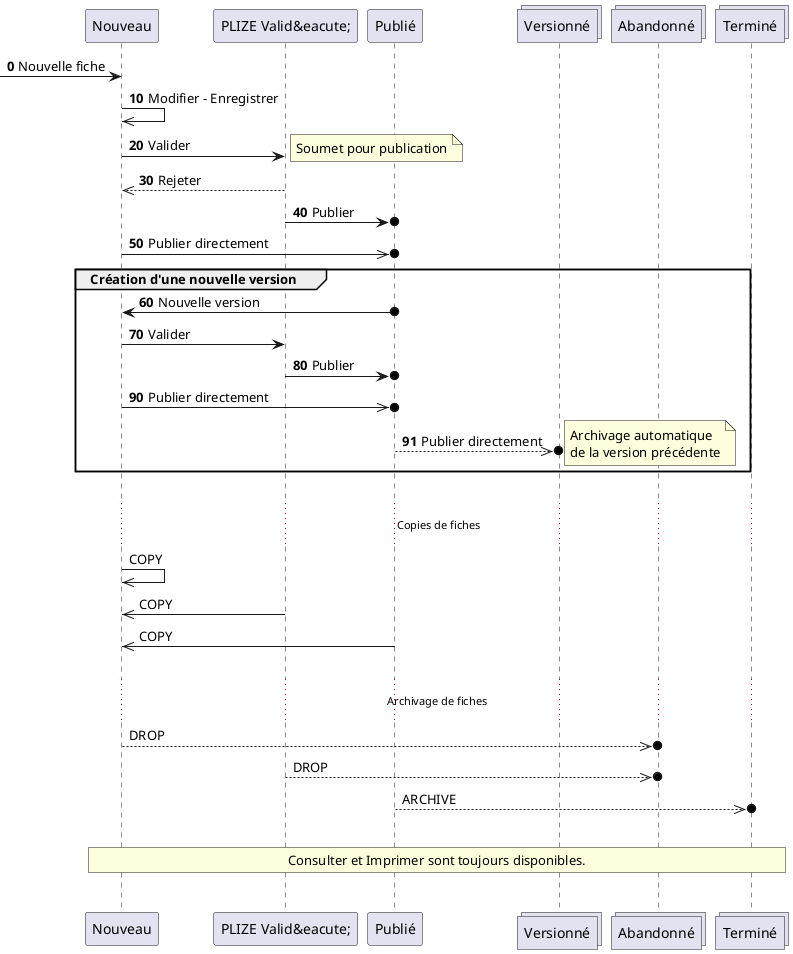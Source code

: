 uml-processing
@startuml
autonumber 0 10

participant CREATED as "Nouveau"
participant VALIDATED as "PLIZE Valid&eacute;"
participant FINISHED as "Publié"
collections A_REPLACED as "Versionné"
collections A_CANCELLED as "Abandonné"
collections A_FINAL as "Terminé"

[-> CREATED : Nouvelle fiche
CREATED ->> CREATED : Modifier - Enregistrer
CREATED -> VALIDATED : Valider
note right: Soumet pour publication
VALIDATED -->> CREATED : Rejeter
VALIDATED ->o FINISHED : Publier

CREATED ->>o FINISHED : Publier directement

group Création d'une nouvelle version
FINISHED o-> CREATED : Nouvelle version
CREATED -> VALIDATED : Valider
VALIDATED ->o FINISHED : Publier
autonumber stop
autonumber resume 1
CREATED ->>o FINISHED : Publier directement
FINISHED -->>o A_REPLACED : Publier directement
note right
Archivage automatique
de la version précédente
end note
end

autonumber stop

|||
... Copies de fiches...
CREATED ->> CREATED : COPY
VALIDATED ->> CREATED : COPY
FINISHED ->> CREATED : COPY

|||
...Archivage de fiches...
CREATED -->>o A_CANCELLED: DROP
VALIDATED -->>o A_CANCELLED: DROP
FINISHED -->>o A_FINAL : ARCHIVE

|||
rnote over CREATED, A_FINAL: Consulter et Imprimer sont toujours disponibles.
|||
@enduml
uml-processing
